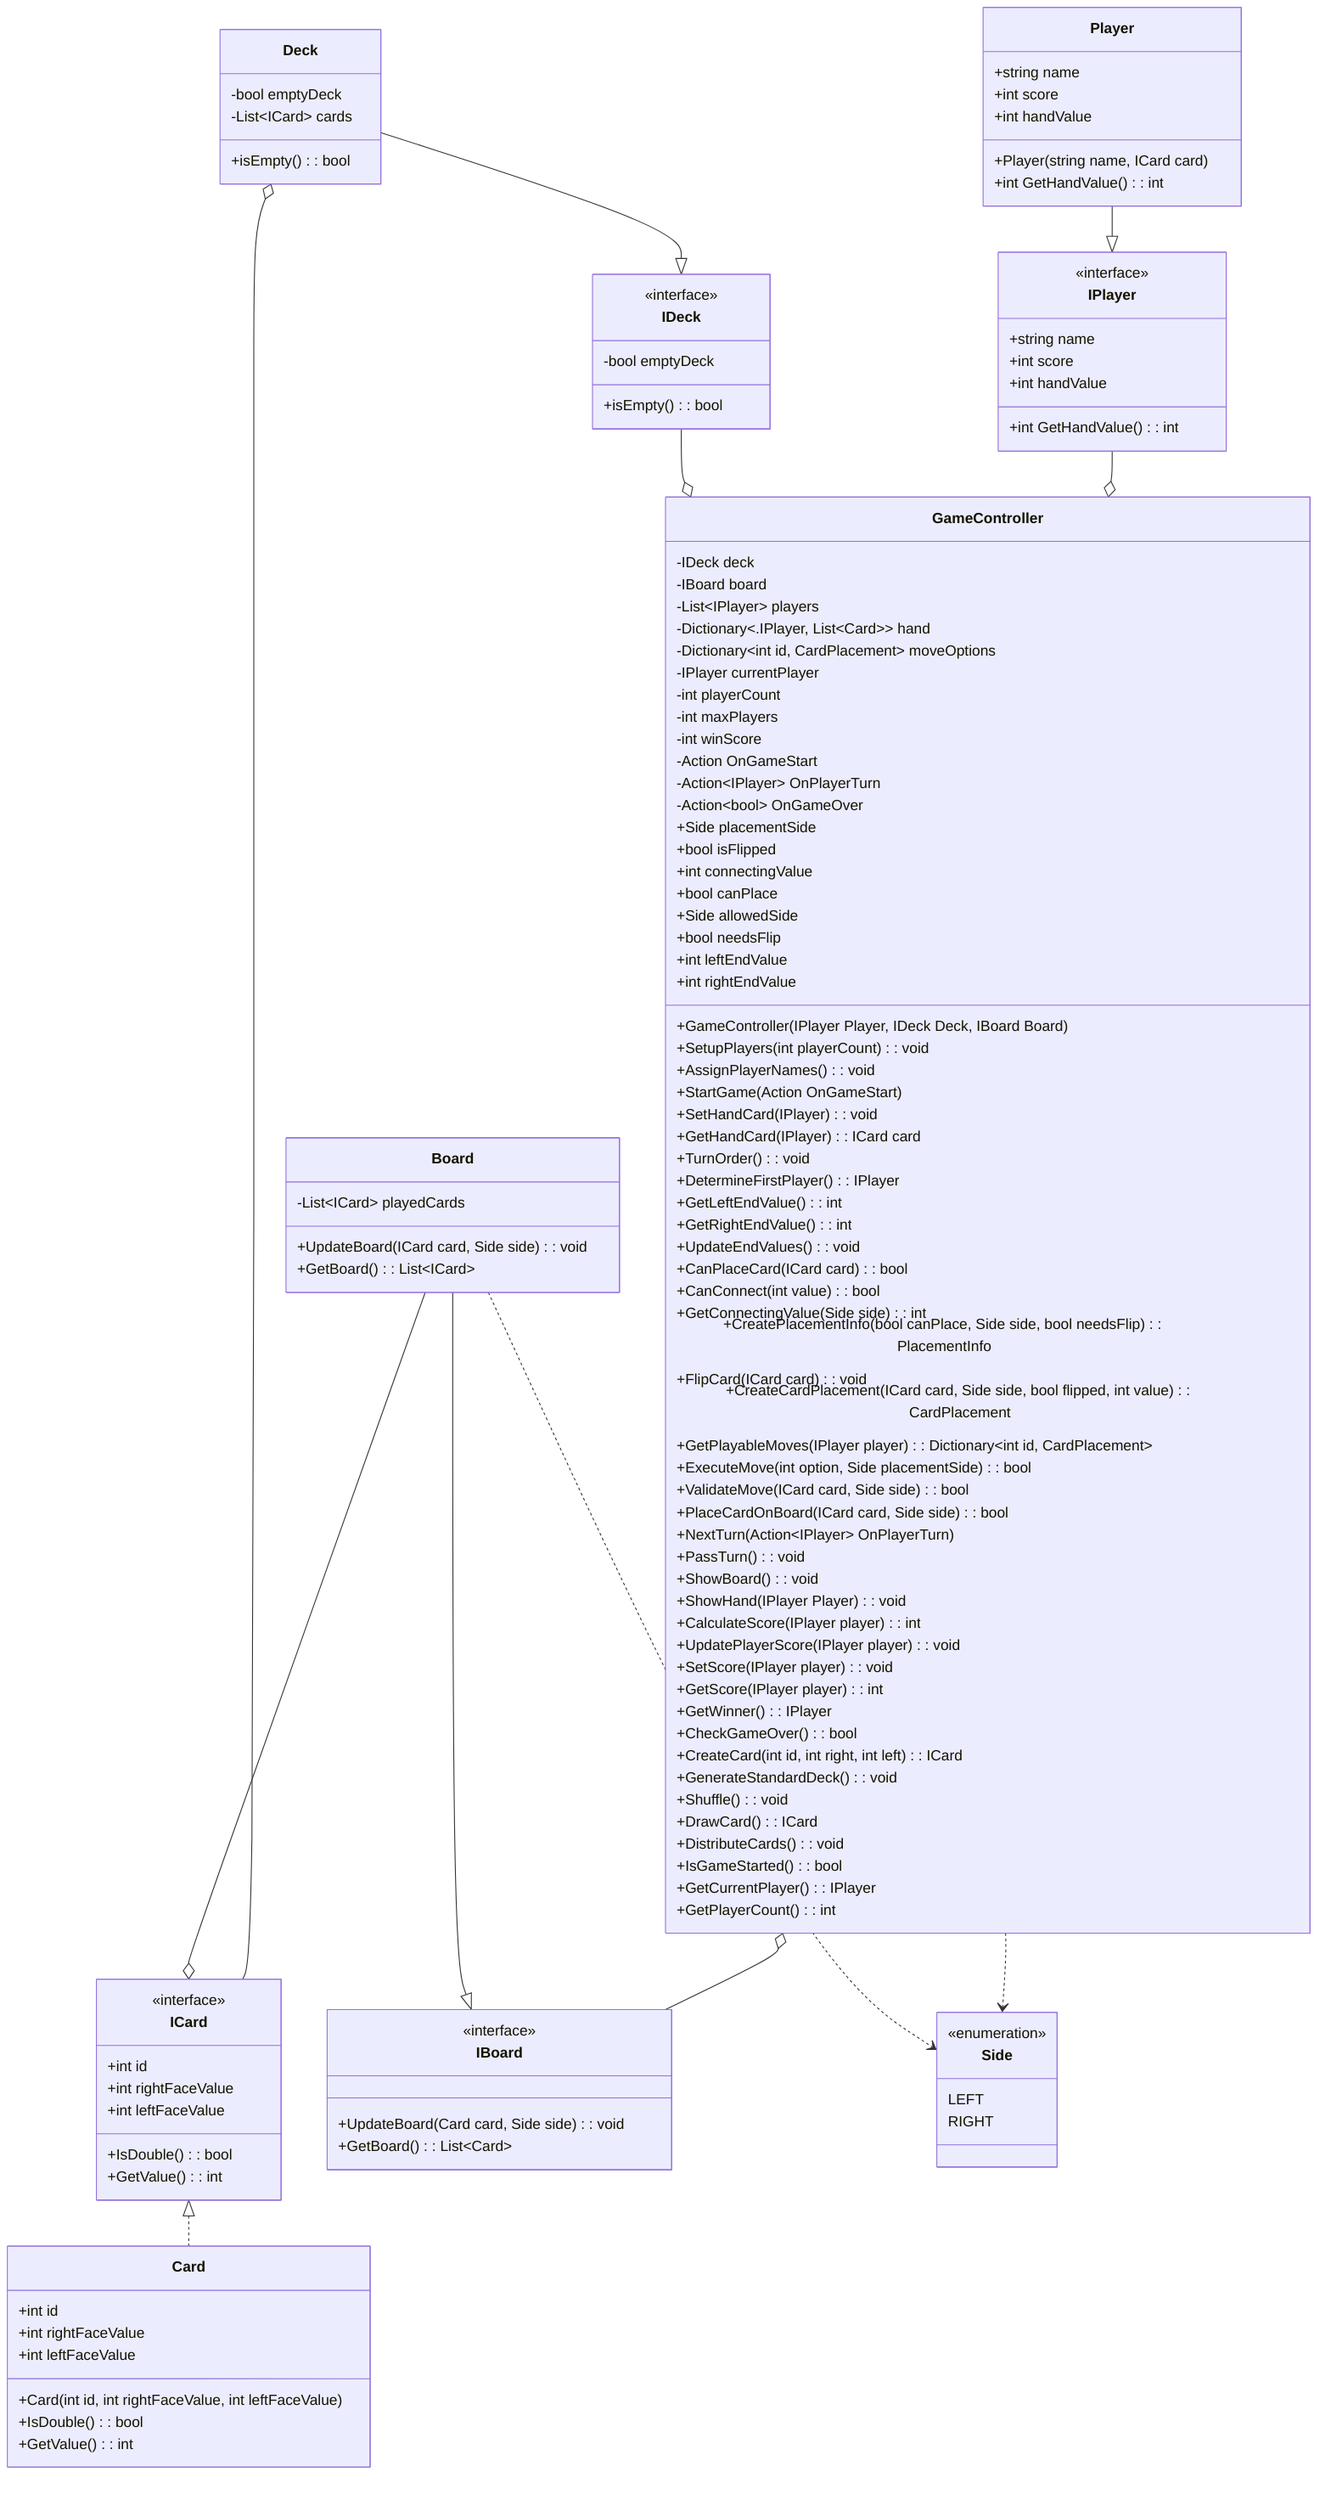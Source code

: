 classDiagram
class IPlayer{
    <<interface>>
    +string name
    +int score
    +int handValue
    +int GetHandValue() : int
}
class Player{
    +string name
    +int score
    +int handValue
    +Player(string name, ICard card)
    +int GetHandValue() : int
}
class ICard{
    <<interface>>
    +int id
    +int rightFaceValue
    +int leftFaceValue 
    +IsDouble() : bool
    +GetValue() : int
}
class IDeck{
    <<interface>>
    -bool emptyDeck
    +isEmpty() : bool
}
class IBoard{
    <<interface>>
    +UpdateBoard(Card card, Side side) : void
    +GetBoard() : List~Card~
}
class Deck{
    -bool emptyDeck
    -List~ICard~ cards
    +isEmpty() : bool
}
class Board{
    -List~ICard~ playedCards
    +UpdateBoard(ICard card, Side side) : void
    +GetBoard() : List~ICard~
}
class Card{
    +int id
    +int rightFaceValue
    +int leftFaceValue   
    +Card(int id, int rightFaceValue, int leftFaceValue) 
    +IsDouble() : bool
    +GetValue() : int
}
class Side{
    <<enumeration>>
    LEFT
    RIGHT
}
class GameController{
    -IDeck deck
    -IBoard board
    -List~IPlayer~ players
    -Dictionary<.IPlayer, List~Card~> hand
    -Dictionary~int id, CardPlacement~ moveOptions
    -IPlayer currentPlayer
    -int playerCount
    -int maxPlayers
    -int winScore
    -Action OnGameStart
    -Action~IPlayer~ OnPlayerTurn
    -Action~bool~ OnGameOver
    +Side placementSide
    +bool isFlipped
    +int connectingValue
    +bool canPlace
    +Side allowedSide
    +bool needsFlip
    +int leftEndValue
    +int rightEndValue
    +GameController(IPlayer Player, IDeck Deck, IBoard Board)
    +SetupPlayers(int playerCount) : void
    +AssignPlayerNames() : void
    +StartGame(Action OnGameStart)
    +SetHandCard(IPlayer): void
    +GetHandCard(IPlayer): ICard card 
    +TurnOrder() : void
    +DetermineFirstPlayer() : IPlayer
    +GetLeftEndValue() : int
    +GetRightEndValue() : int
    +UpdateEndValues() : void
    +CanPlaceCard(ICard card) : bool
    +CanConnect(int value) : bool
    +GetConnectingValue(Side side) : int
    +CreatePlacementInfo(bool canPlace, Side side, bool needsFlip) : PlacementInfo
    +FlipCard(ICard card) : void
    +CreateCardPlacement(ICard card, Side side, bool flipped, int value) : CardPlacement
    +GetPlayableMoves(IPlayer player) : Dictionary~int id, CardPlacement~
    +ExecuteMove(int option, Side placementSide) : bool
    +ValidateMove(ICard card, Side side) : bool
    +PlaceCardOnBoard(ICard card, Side side) : bool
    +NextTurn(Action~IPlayer~ OnPlayerTurn)
    +PassTurn() : void
    +ShowBoard() : void
    +ShowHand(IPlayer Player): void 
    +CalculateScore(IPlayer player) : int
    +UpdatePlayerScore(IPlayer player) : void
    +SetScore(IPlayer player) : void
    +GetScore(IPlayer player) : int
    +GetWinner() : IPlayer
    +CheckGameOver() : bool
    +CreateCard(int id, int right, int left) : ICard
    +GenerateStandardDeck() : void
    +Shuffle() : void
    +DrawCard() : ICard
    +DistributeCards() : void
    +IsGameStarted() : bool
    +GetCurrentPlayer() : IPlayer
    +GetPlayerCount() : int
}
IPlayer --o GameController 
IDeck --o GameController
GameController o-- IBoard
Deck --|> IDeck 
Board --|> IBoard 
Player --|> IPlayer 
Deck o-- ICard
Board --o ICard
ICard <|.. Card 
GameController ..> Side
Board ..> Side
